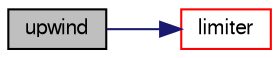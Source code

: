 digraph "upwind"
{
  bgcolor="transparent";
  edge [fontname="FreeSans",fontsize="10",labelfontname="FreeSans",labelfontsize="10"];
  node [fontname="FreeSans",fontsize="10",shape=record];
  rankdir="LR";
  Node6 [label="upwind",height=0.2,width=0.4,color="black", fillcolor="grey75", style="filled", fontcolor="black"];
  Node6 -> Node7 [color="midnightblue",fontsize="10",style="solid",fontname="FreeSans"];
  Node7 [label="limiter",height=0.2,width=0.4,color="red",URL="$a23086.html#a7e7e2f43872419f40116aa0880615355",tooltip="Return the interpolation limiter. "];
}
